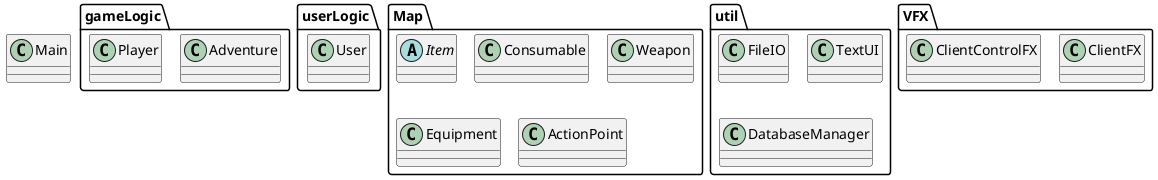 @startuml
!pragma layout smetana
'https://plantuml.com/class-diagram


class Main

package gameLogic{
class Adventure
class Player
}

package userLogic{
class User
}

package Map{
abstract class Item
class Consumable
class Weapon
class Equipment
class ActionPoint
}


package util{
class FileIO
class TextUI
class DatabaseManager
}

package VFX{
class ClientFX
class ClientControlFX
}







@enduml